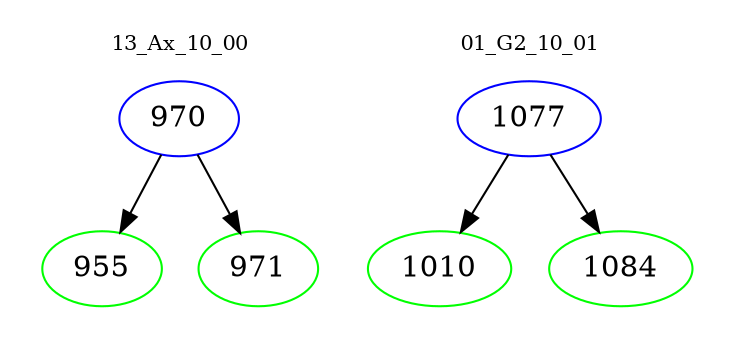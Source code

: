 digraph{
subgraph cluster_0 {
color = white
label = "13_Ax_10_00";
fontsize=10;
T0_970 [label="970", color="blue"]
T0_970 -> T0_955 [color="black"]
T0_955 [label="955", color="green"]
T0_970 -> T0_971 [color="black"]
T0_971 [label="971", color="green"]
}
subgraph cluster_1 {
color = white
label = "01_G2_10_01";
fontsize=10;
T1_1077 [label="1077", color="blue"]
T1_1077 -> T1_1010 [color="black"]
T1_1010 [label="1010", color="green"]
T1_1077 -> T1_1084 [color="black"]
T1_1084 [label="1084", color="green"]
}
}
